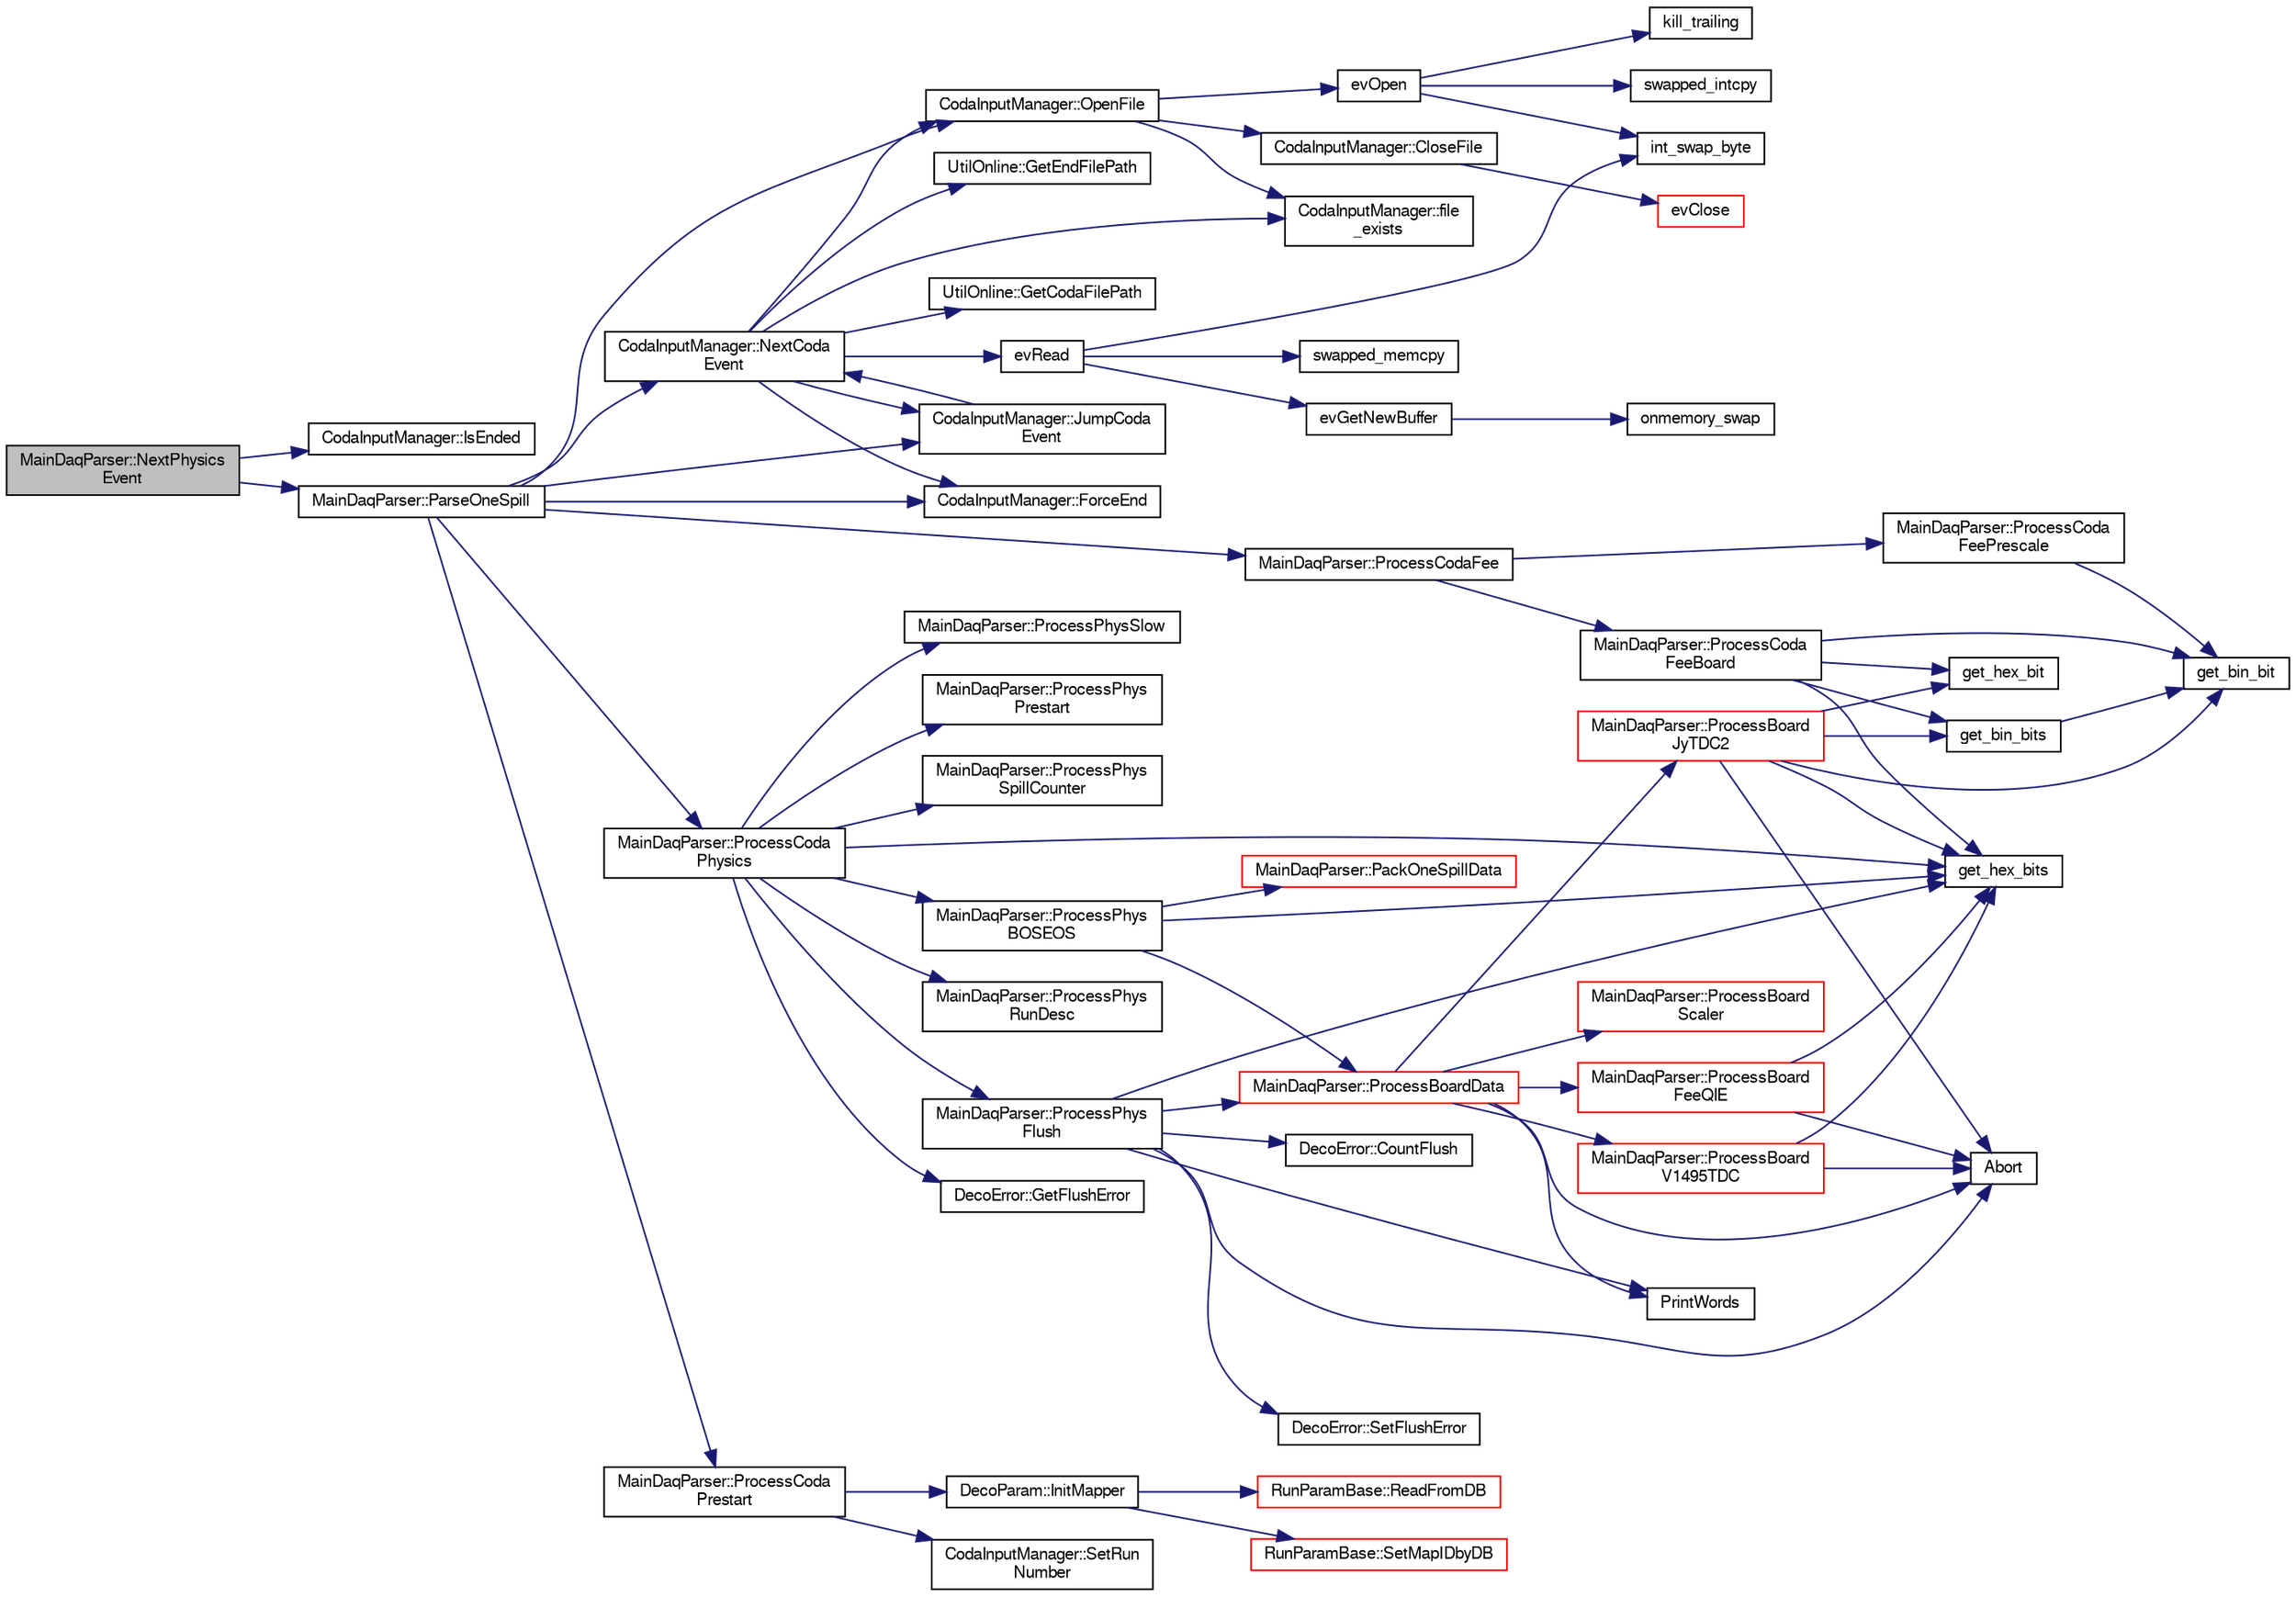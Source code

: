 digraph "MainDaqParser::NextPhysicsEvent"
{
  bgcolor="transparent";
  edge [fontname="FreeSans",fontsize="10",labelfontname="FreeSans",labelfontsize="10"];
  node [fontname="FreeSans",fontsize="10",shape=record];
  rankdir="LR";
  Node1 [label="MainDaqParser::NextPhysics\lEvent",height=0.2,width=0.4,color="black", fillcolor="grey75", style="filled" fontcolor="black"];
  Node1 -> Node2 [color="midnightblue",fontsize="10",style="solid",fontname="FreeSans"];
  Node2 [label="CodaInputManager::IsEnded",height=0.2,width=0.4,color="black",URL="$d9/de8/classCodaInputManager.html#aff17acc184cc2429e87656e9a4b7cbf4"];
  Node1 -> Node3 [color="midnightblue",fontsize="10",style="solid",fontname="FreeSans"];
  Node3 [label="MainDaqParser::ParseOneSpill",height=0.2,width=0.4,color="black",URL="$df/dcd/classMainDaqParser.html#aec37294974c2bae1ec389cfc1b6ce2ae"];
  Node3 -> Node4 [color="midnightblue",fontsize="10",style="solid",fontname="FreeSans"];
  Node4 [label="CodaInputManager::NextCoda\lEvent",height=0.2,width=0.4,color="black",URL="$d9/de8/classCodaInputManager.html#aedda0f443ef8f023461c82dfc42c86c4"];
  Node4 -> Node5 [color="midnightblue",fontsize="10",style="solid",fontname="FreeSans"];
  Node5 [label="evRead",height=0.2,width=0.4,color="black",URL="$d9/dca/evio_8c.html#ad49f0b3e9d98e46c750b86c34e0a4cb6"];
  Node5 -> Node6 [color="midnightblue",fontsize="10",style="solid",fontname="FreeSans"];
  Node6 [label="evGetNewBuffer",height=0.2,width=0.4,color="black",URL="$d9/dca/evio_8c.html#afc9ef0a07a0bc472e3cde4e37a581c2f"];
  Node6 -> Node7 [color="midnightblue",fontsize="10",style="solid",fontname="FreeSans"];
  Node7 [label="onmemory_swap",height=0.2,width=0.4,color="black",URL="$d9/dca/evio_8c.html#ae3c41eeb7eb9a85d44383d77f54c09bd"];
  Node5 -> Node8 [color="midnightblue",fontsize="10",style="solid",fontname="FreeSans"];
  Node8 [label="int_swap_byte",height=0.2,width=0.4,color="black",URL="$d9/dca/evio_8c.html#af1412e237e0cf96798f8ee8c3e87b9cc"];
  Node5 -> Node9 [color="midnightblue",fontsize="10",style="solid",fontname="FreeSans"];
  Node9 [label="swapped_memcpy",height=0.2,width=0.4,color="black",URL="$d9/dca/evio_8c.html#aa5e03258123476c0f0588bc163ac7b1e"];
  Node4 -> Node10 [color="midnightblue",fontsize="10",style="solid",fontname="FreeSans"];
  Node10 [label="CodaInputManager::file\l_exists",height=0.2,width=0.4,color="black",URL="$d9/de8/classCodaInputManager.html#a4d6d936d724f91a01c136a3177ab9f59"];
  Node4 -> Node11 [color="midnightblue",fontsize="10",style="solid",fontname="FreeSans"];
  Node11 [label="CodaInputManager::ForceEnd",height=0.2,width=0.4,color="black",URL="$d9/de8/classCodaInputManager.html#a67044b0a612db9e13c07e64416bdeb89"];
  Node4 -> Node12 [color="midnightblue",fontsize="10",style="solid",fontname="FreeSans"];
  Node12 [label="UtilOnline::GetCodaFilePath",height=0.2,width=0.4,color="black",URL="$df/da2/classUtilOnline.html#a5faca824537c6685f7da5bc8c55404df"];
  Node4 -> Node13 [color="midnightblue",fontsize="10",style="solid",fontname="FreeSans"];
  Node13 [label="UtilOnline::GetEndFilePath",height=0.2,width=0.4,color="black",URL="$df/da2/classUtilOnline.html#a92f69d90dfa5be7d62fdd4831764c8c6"];
  Node4 -> Node14 [color="midnightblue",fontsize="10",style="solid",fontname="FreeSans"];
  Node14 [label="CodaInputManager::JumpCoda\lEvent",height=0.2,width=0.4,color="black",URL="$d9/de8/classCodaInputManager.html#aaeb27a863ef1b2598575d927b447b00a"];
  Node14 -> Node4 [color="midnightblue",fontsize="10",style="solid",fontname="FreeSans"];
  Node4 -> Node15 [color="midnightblue",fontsize="10",style="solid",fontname="FreeSans"];
  Node15 [label="CodaInputManager::OpenFile",height=0.2,width=0.4,color="black",URL="$d9/de8/classCodaInputManager.html#a010f2f99cd72b21042c534a0236c3151"];
  Node15 -> Node16 [color="midnightblue",fontsize="10",style="solid",fontname="FreeSans"];
  Node16 [label="CodaInputManager::CloseFile",height=0.2,width=0.4,color="black",URL="$d9/de8/classCodaInputManager.html#a683d92ec87ad857149fcabc1e7d8471a"];
  Node16 -> Node17 [color="midnightblue",fontsize="10",style="solid",fontname="FreeSans"];
  Node17 [label="evClose",height=0.2,width=0.4,color="red",URL="$d9/dca/evio_8c.html#a2f48414e60ed98e36184c0d714927134"];
  Node15 -> Node18 [color="midnightblue",fontsize="10",style="solid",fontname="FreeSans"];
  Node18 [label="evOpen",height=0.2,width=0.4,color="black",URL="$d9/dca/evio_8c.html#abe7e79c9336111cd6aeb9d8f37fd1101"];
  Node18 -> Node8 [color="midnightblue",fontsize="10",style="solid",fontname="FreeSans"];
  Node18 -> Node19 [color="midnightblue",fontsize="10",style="solid",fontname="FreeSans"];
  Node19 [label="kill_trailing",height=0.2,width=0.4,color="black",URL="$d9/dca/evio_8c.html#ac64821bbb60806b36efae710468d2b31"];
  Node18 -> Node20 [color="midnightblue",fontsize="10",style="solid",fontname="FreeSans"];
  Node20 [label="swapped_intcpy",height=0.2,width=0.4,color="black",URL="$d9/dca/evio_8c.html#a8941d1ffdddcc0ce2d4612dc50fcd52f"];
  Node15 -> Node10 [color="midnightblue",fontsize="10",style="solid",fontname="FreeSans"];
  Node3 -> Node21 [color="midnightblue",fontsize="10",style="solid",fontname="FreeSans"];
  Node21 [label="MainDaqParser::ProcessCoda\lPhysics",height=0.2,width=0.4,color="black",URL="$df/dcd/classMainDaqParser.html#a56eb4574064764e4e39a5ecbb4a391fd"];
  Node21 -> Node22 [color="midnightblue",fontsize="10",style="solid",fontname="FreeSans"];
  Node22 [label="get_hex_bits",height=0.2,width=0.4,color="black",URL="$d8/d78/CodaInputManager_8cc.html#a64e9930ff828b30da3572a5ff66a4115"];
  Node21 -> Node23 [color="midnightblue",fontsize="10",style="solid",fontname="FreeSans"];
  Node23 [label="MainDaqParser::ProcessPhys\lFlush",height=0.2,width=0.4,color="black",URL="$df/dcd/classMainDaqParser.html#a02ab1284c1ec1087ea0a71290342844f"];
  Node23 -> Node24 [color="midnightblue",fontsize="10",style="solid",fontname="FreeSans"];
  Node24 [label="DecoError::SetFlushError",height=0.2,width=0.4,color="black",URL="$d3/d6b/classDecoError.html#aa63c91350685ca4eccaeef1fc747a2db"];
  Node23 -> Node22 [color="midnightblue",fontsize="10",style="solid",fontname="FreeSans"];
  Node23 -> Node25 [color="midnightblue",fontsize="10",style="solid",fontname="FreeSans"];
  Node25 [label="PrintWords",height=0.2,width=0.4,color="black",URL="$d8/d78/CodaInputManager_8cc.html#a30f11a69a9f01820e89395788491c069"];
  Node23 -> Node26 [color="midnightblue",fontsize="10",style="solid",fontname="FreeSans"];
  Node26 [label="MainDaqParser::ProcessBoardData",height=0.2,width=0.4,color="red",URL="$df/dcd/classMainDaqParser.html#aa64b46921807d20c7633395e37addab6"];
  Node26 -> Node27 [color="midnightblue",fontsize="10",style="solid",fontname="FreeSans"];
  Node27 [label="MainDaqParser::ProcessBoard\lScaler",height=0.2,width=0.4,color="red",URL="$df/dcd/classMainDaqParser.html#a7bdb899d99bef39f20ccab4e0990029c"];
  Node26 -> Node28 [color="midnightblue",fontsize="10",style="solid",fontname="FreeSans"];
  Node28 [label="MainDaqParser::ProcessBoard\lV1495TDC",height=0.2,width=0.4,color="red",URL="$df/dcd/classMainDaqParser.html#a963feecba4fdd069bd527440b55b3bd8"];
  Node28 -> Node22 [color="midnightblue",fontsize="10",style="solid",fontname="FreeSans"];
  Node28 -> Node29 [color="midnightblue",fontsize="10",style="solid",fontname="FreeSans"];
  Node29 [label="Abort",height=0.2,width=0.4,color="black",URL="$d8/d78/CodaInputManager_8cc.html#a7aba209881ef8e916080304c12f70d18"];
  Node26 -> Node30 [color="midnightblue",fontsize="10",style="solid",fontname="FreeSans"];
  Node30 [label="MainDaqParser::ProcessBoard\lJyTDC2",height=0.2,width=0.4,color="red",URL="$df/dcd/classMainDaqParser.html#a189e8c180d739db6e426b43250a7c659"];
  Node30 -> Node22 [color="midnightblue",fontsize="10",style="solid",fontname="FreeSans"];
  Node30 -> Node31 [color="midnightblue",fontsize="10",style="solid",fontname="FreeSans"];
  Node31 [label="get_bin_bit",height=0.2,width=0.4,color="black",URL="$d8/d78/CodaInputManager_8cc.html#a139982a90f3148f2bb4caf569be8f21b"];
  Node30 -> Node29 [color="midnightblue",fontsize="10",style="solid",fontname="FreeSans"];
  Node30 -> Node32 [color="midnightblue",fontsize="10",style="solid",fontname="FreeSans"];
  Node32 [label="get_hex_bit",height=0.2,width=0.4,color="black",URL="$d8/d78/CodaInputManager_8cc.html#a0e85f068e5aa83a6560177518a93e565"];
  Node30 -> Node33 [color="midnightblue",fontsize="10",style="solid",fontname="FreeSans"];
  Node33 [label="get_bin_bits",height=0.2,width=0.4,color="black",URL="$d8/d78/CodaInputManager_8cc.html#ae4ab40fbb136f8c139525ec7d9c87cf5"];
  Node33 -> Node31 [color="midnightblue",fontsize="10",style="solid",fontname="FreeSans"];
  Node26 -> Node34 [color="midnightblue",fontsize="10",style="solid",fontname="FreeSans"];
  Node34 [label="MainDaqParser::ProcessBoard\lFeeQIE",height=0.2,width=0.4,color="red",URL="$df/dcd/classMainDaqParser.html#abc962147bfa55fb5375adc73f82193c5"];
  Node34 -> Node29 [color="midnightblue",fontsize="10",style="solid",fontname="FreeSans"];
  Node34 -> Node22 [color="midnightblue",fontsize="10",style="solid",fontname="FreeSans"];
  Node26 -> Node25 [color="midnightblue",fontsize="10",style="solid",fontname="FreeSans"];
  Node26 -> Node29 [color="midnightblue",fontsize="10",style="solid",fontname="FreeSans"];
  Node23 -> Node29 [color="midnightblue",fontsize="10",style="solid",fontname="FreeSans"];
  Node23 -> Node35 [color="midnightblue",fontsize="10",style="solid",fontname="FreeSans"];
  Node35 [label="DecoError::CountFlush",height=0.2,width=0.4,color="black",URL="$d3/d6b/classDecoError.html#a76e29cf4f331d2e5093a56f416e5a820"];
  Node21 -> Node36 [color="midnightblue",fontsize="10",style="solid",fontname="FreeSans"];
  Node36 [label="DecoError::GetFlushError",height=0.2,width=0.4,color="black",URL="$d3/d6b/classDecoError.html#aad3adc984672123cd26afa9540f5a721"];
  Node21 -> Node37 [color="midnightblue",fontsize="10",style="solid",fontname="FreeSans"];
  Node37 [label="MainDaqParser::ProcessPhysSlow",height=0.2,width=0.4,color="black",URL="$df/dcd/classMainDaqParser.html#a3e825037ac59eed9398311a5e864e183"];
  Node21 -> Node38 [color="midnightblue",fontsize="10",style="solid",fontname="FreeSans"];
  Node38 [label="MainDaqParser::ProcessPhys\lPrestart",height=0.2,width=0.4,color="black",URL="$df/dcd/classMainDaqParser.html#a4a919e134ddd4c19d19ad428a6dff1c2"];
  Node21 -> Node39 [color="midnightblue",fontsize="10",style="solid",fontname="FreeSans"];
  Node39 [label="MainDaqParser::ProcessPhys\lSpillCounter",height=0.2,width=0.4,color="black",URL="$df/dcd/classMainDaqParser.html#a3e28b932eb9adac2d0f18c6b6c3df004"];
  Node21 -> Node40 [color="midnightblue",fontsize="10",style="solid",fontname="FreeSans"];
  Node40 [label="MainDaqParser::ProcessPhys\lRunDesc",height=0.2,width=0.4,color="black",URL="$df/dcd/classMainDaqParser.html#a6755d9c72bff31e1cb42b07bcefee65a"];
  Node21 -> Node41 [color="midnightblue",fontsize="10",style="solid",fontname="FreeSans"];
  Node41 [label="MainDaqParser::ProcessPhys\lBOSEOS",height=0.2,width=0.4,color="black",URL="$df/dcd/classMainDaqParser.html#ab617b69754ec5fe69d802966e9639f7e"];
  Node41 -> Node42 [color="midnightblue",fontsize="10",style="solid",fontname="FreeSans"];
  Node42 [label="MainDaqParser::PackOneSpillData",height=0.2,width=0.4,color="red",URL="$df/dcd/classMainDaqParser.html#a341e77dca10164f77b996348f2f7330a"];
  Node41 -> Node22 [color="midnightblue",fontsize="10",style="solid",fontname="FreeSans"];
  Node41 -> Node26 [color="midnightblue",fontsize="10",style="solid",fontname="FreeSans"];
  Node3 -> Node43 [color="midnightblue",fontsize="10",style="solid",fontname="FreeSans"];
  Node43 [label="MainDaqParser::ProcessCoda\lPrestart",height=0.2,width=0.4,color="black",URL="$df/dcd/classMainDaqParser.html#a4c6f7979c6ea777c6775db970f9ae0e9"];
  Node43 -> Node44 [color="midnightblue",fontsize="10",style="solid",fontname="FreeSans"];
  Node44 [label="DecoParam::InitMapper",height=0.2,width=0.4,color="black",URL="$d3/df0/structDecoParam.html#a5aa4569842470e27e4ed9480437e8047"];
  Node44 -> Node45 [color="midnightblue",fontsize="10",style="solid",fontname="FreeSans"];
  Node45 [label="RunParamBase::ReadFromDB",height=0.2,width=0.4,color="red",URL="$db/d8a/classRunParamBase.html#a1a747ac4d6e1c3665d66f9a1d5118f32"];
  Node44 -> Node46 [color="midnightblue",fontsize="10",style="solid",fontname="FreeSans"];
  Node46 [label="RunParamBase::SetMapIDbyDB",height=0.2,width=0.4,color="red",URL="$db/d8a/classRunParamBase.html#a9b35f11ddb755a62b5d25f7773e0f1ce"];
  Node43 -> Node47 [color="midnightblue",fontsize="10",style="solid",fontname="FreeSans"];
  Node47 [label="CodaInputManager::SetRun\lNumber",height=0.2,width=0.4,color="black",URL="$d9/de8/classCodaInputManager.html#ac3aaf84e4033ef721ea084a2d4350c62"];
  Node3 -> Node11 [color="midnightblue",fontsize="10",style="solid",fontname="FreeSans"];
  Node3 -> Node48 [color="midnightblue",fontsize="10",style="solid",fontname="FreeSans"];
  Node48 [label="MainDaqParser::ProcessCodaFee",height=0.2,width=0.4,color="black",URL="$df/dcd/classMainDaqParser.html#af3608fe5f3712af5bc983d70bf5d4168"];
  Node48 -> Node49 [color="midnightblue",fontsize="10",style="solid",fontname="FreeSans"];
  Node49 [label="MainDaqParser::ProcessCoda\lFeeBoard",height=0.2,width=0.4,color="black",URL="$df/dcd/classMainDaqParser.html#afe40403510be8b6143bd41c06e26d003"];
  Node49 -> Node22 [color="midnightblue",fontsize="10",style="solid",fontname="FreeSans"];
  Node49 -> Node32 [color="midnightblue",fontsize="10",style="solid",fontname="FreeSans"];
  Node49 -> Node31 [color="midnightblue",fontsize="10",style="solid",fontname="FreeSans"];
  Node49 -> Node33 [color="midnightblue",fontsize="10",style="solid",fontname="FreeSans"];
  Node48 -> Node50 [color="midnightblue",fontsize="10",style="solid",fontname="FreeSans"];
  Node50 [label="MainDaqParser::ProcessCoda\lFeePrescale",height=0.2,width=0.4,color="black",URL="$df/dcd/classMainDaqParser.html#a736ad870a1fdbf78f9023ef8f0494cfc"];
  Node50 -> Node31 [color="midnightblue",fontsize="10",style="solid",fontname="FreeSans"];
  Node3 -> Node15 [color="midnightblue",fontsize="10",style="solid",fontname="FreeSans"];
  Node3 -> Node14 [color="midnightblue",fontsize="10",style="solid",fontname="FreeSans"];
}
